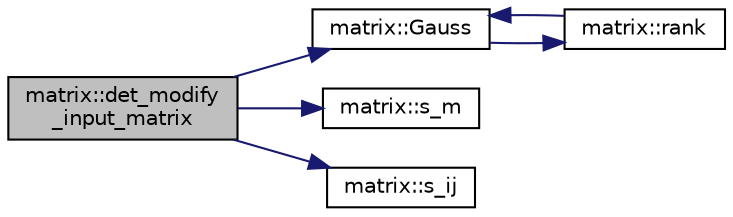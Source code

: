 digraph "matrix::det_modify_input_matrix"
{
  edge [fontname="Helvetica",fontsize="10",labelfontname="Helvetica",labelfontsize="10"];
  node [fontname="Helvetica",fontsize="10",shape=record];
  rankdir="LR";
  Node222 [label="matrix::det_modify\l_input_matrix",height=0.2,width=0.4,color="black", fillcolor="grey75", style="filled", fontcolor="black"];
  Node222 -> Node223 [color="midnightblue",fontsize="10",style="solid",fontname="Helvetica"];
  Node223 [label="matrix::Gauss",height=0.2,width=0.4,color="black", fillcolor="white", style="filled",URL="$d1/d8d/classmatrix.html#abe8ed121d6bc29e1cc4432ad45542450"];
  Node223 -> Node224 [color="midnightblue",fontsize="10",style="solid",fontname="Helvetica"];
  Node224 [label="matrix::rank",height=0.2,width=0.4,color="black", fillcolor="white", style="filled",URL="$d1/d8d/classmatrix.html#a6248f2f23a2b0f011a21548cced5dc1f"];
  Node224 -> Node223 [color="midnightblue",fontsize="10",style="solid",fontname="Helvetica"];
  Node222 -> Node225 [color="midnightblue",fontsize="10",style="solid",fontname="Helvetica"];
  Node225 [label="matrix::s_m",height=0.2,width=0.4,color="black", fillcolor="white", style="filled",URL="$d1/d8d/classmatrix.html#afeb2e29600e68448b9d1130114b9606f"];
  Node222 -> Node226 [color="midnightblue",fontsize="10",style="solid",fontname="Helvetica"];
  Node226 [label="matrix::s_ij",height=0.2,width=0.4,color="black", fillcolor="white", style="filled",URL="$d1/d8d/classmatrix.html#ab36f1b3abd2df280224c50c9debb57df"];
}
